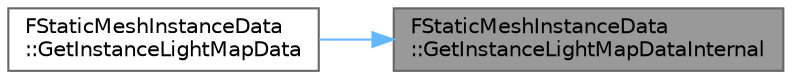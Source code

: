 digraph "FStaticMeshInstanceData::GetInstanceLightMapDataInternal"
{
 // INTERACTIVE_SVG=YES
 // LATEX_PDF_SIZE
  bgcolor="transparent";
  edge [fontname=Helvetica,fontsize=10,labelfontname=Helvetica,labelfontsize=10];
  node [fontname=Helvetica,fontsize=10,shape=box,height=0.2,width=0.4];
  rankdir="RL";
  Node1 [id="Node000001",label="FStaticMeshInstanceData\l::GetInstanceLightMapDataInternal",height=0.2,width=0.4,color="gray40", fillcolor="grey60", style="filled", fontcolor="black",tooltip=" "];
  Node1 -> Node2 [id="edge1_Node000001_Node000002",dir="back",color="steelblue1",style="solid",tooltip=" "];
  Node2 [id="Node000002",label="FStaticMeshInstanceData\l::GetInstanceLightMapData",height=0.2,width=0.4,color="grey40", fillcolor="white", style="filled",URL="$d7/dfa/classFStaticMeshInstanceData.html#abe51bb5428c6dae0976f9c20ebe02b95",tooltip=" "];
}
